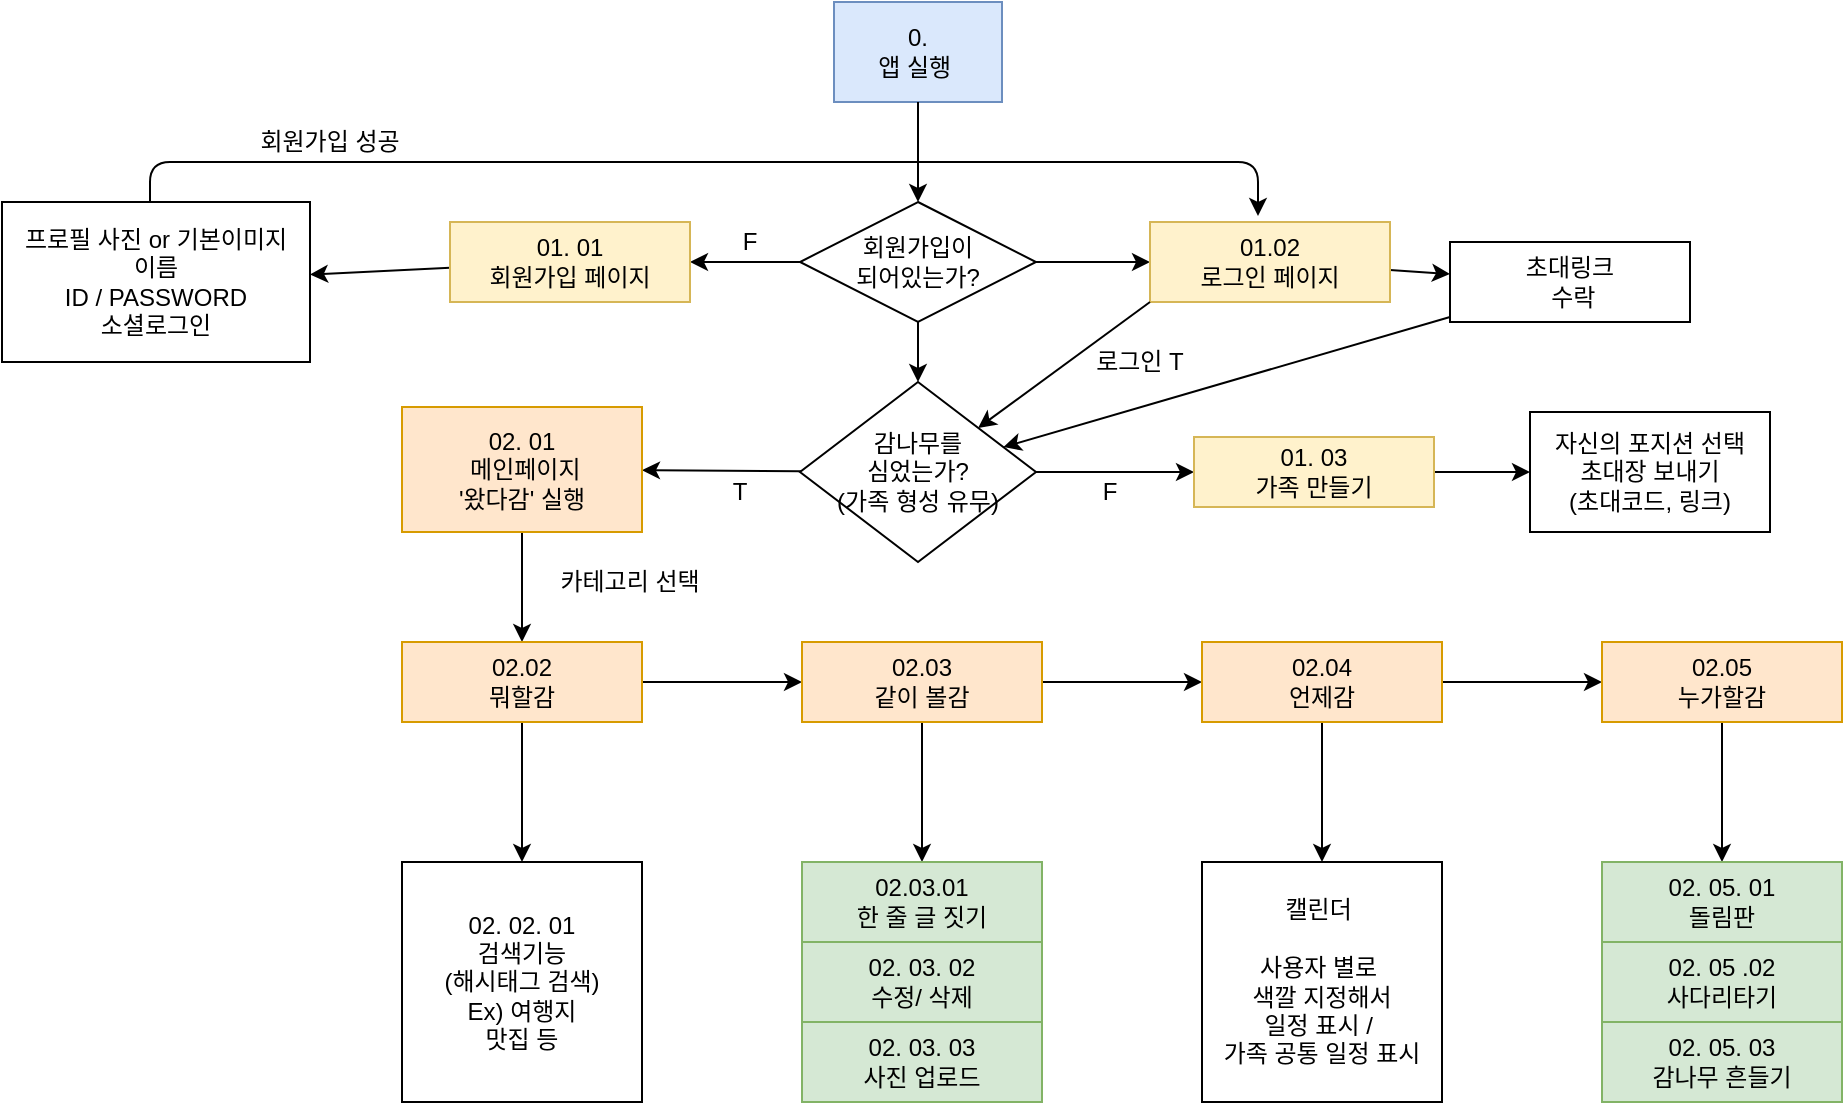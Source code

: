 <mxfile version="13.8.2" type="github">
  <diagram id="C5RBs43oDa-KdzZeNtuy" name="Page-1">
    <mxGraphModel dx="2012" dy="1839" grid="1" gridSize="10" guides="1" tooltips="1" connect="1" arrows="1" fold="1" page="1" pageScale="1" pageWidth="827" pageHeight="1169" math="0" shadow="0">
      <root>
        <mxCell id="WIyWlLk6GJQsqaUBKTNV-0" />
        <mxCell id="WIyWlLk6GJQsqaUBKTNV-1" parent="WIyWlLk6GJQsqaUBKTNV-0" />
        <mxCell id="aFqCOCNEl6wOj5MGJ-eA-0" value="0.&lt;br&gt;앱 실행&amp;nbsp;" style="rounded=0;whiteSpace=wrap;html=1;fillColor=#dae8fc;strokeColor=#6c8ebf;" vertex="1" parent="WIyWlLk6GJQsqaUBKTNV-1">
          <mxGeometry x="372" y="-10" width="84" height="50" as="geometry" />
        </mxCell>
        <mxCell id="aFqCOCNEl6wOj5MGJ-eA-14" value="" style="edgeStyle=none;rounded=0;orthogonalLoop=1;jettySize=auto;html=1;" edge="1" parent="WIyWlLk6GJQsqaUBKTNV-1" source="aFqCOCNEl6wOj5MGJ-eA-7" target="aFqCOCNEl6wOj5MGJ-eA-13">
          <mxGeometry relative="1" as="geometry" />
        </mxCell>
        <mxCell id="aFqCOCNEl6wOj5MGJ-eA-16" value="" style="edgeStyle=none;rounded=0;orthogonalLoop=1;jettySize=auto;html=1;" edge="1" parent="WIyWlLk6GJQsqaUBKTNV-1" source="aFqCOCNEl6wOj5MGJ-eA-7" target="aFqCOCNEl6wOj5MGJ-eA-15">
          <mxGeometry relative="1" as="geometry" />
        </mxCell>
        <mxCell id="aFqCOCNEl6wOj5MGJ-eA-22" value="" style="edgeStyle=none;rounded=0;orthogonalLoop=1;jettySize=auto;html=1;" edge="1" parent="WIyWlLk6GJQsqaUBKTNV-1" source="aFqCOCNEl6wOj5MGJ-eA-7" target="aFqCOCNEl6wOj5MGJ-eA-21">
          <mxGeometry relative="1" as="geometry" />
        </mxCell>
        <mxCell id="aFqCOCNEl6wOj5MGJ-eA-7" value="회원가입이 &lt;br&gt;되어있는가?" style="rhombus;whiteSpace=wrap;html=1;" vertex="1" parent="WIyWlLk6GJQsqaUBKTNV-1">
          <mxGeometry x="355" y="90" width="118" height="60" as="geometry" />
        </mxCell>
        <mxCell id="aFqCOCNEl6wOj5MGJ-eA-20" value="" style="edgeStyle=none;rounded=0;orthogonalLoop=1;jettySize=auto;html=1;" edge="1" parent="WIyWlLk6GJQsqaUBKTNV-1" source="aFqCOCNEl6wOj5MGJ-eA-13" target="aFqCOCNEl6wOj5MGJ-eA-19">
          <mxGeometry relative="1" as="geometry" />
        </mxCell>
        <mxCell id="aFqCOCNEl6wOj5MGJ-eA-13" value="01. 01&lt;br&gt;회원가입 페이지" style="whiteSpace=wrap;html=1;fillColor=#fff2cc;strokeColor=#d6b656;" vertex="1" parent="WIyWlLk6GJQsqaUBKTNV-1">
          <mxGeometry x="180" y="100" width="120" height="40" as="geometry" />
        </mxCell>
        <mxCell id="aFqCOCNEl6wOj5MGJ-eA-41" value="" style="edgeStyle=none;rounded=0;orthogonalLoop=1;jettySize=auto;html=1;" edge="1" parent="WIyWlLk6GJQsqaUBKTNV-1" source="aFqCOCNEl6wOj5MGJ-eA-15" target="aFqCOCNEl6wOj5MGJ-eA-40">
          <mxGeometry relative="1" as="geometry" />
        </mxCell>
        <mxCell id="aFqCOCNEl6wOj5MGJ-eA-15" value="01.02&lt;br&gt;로그인 페이지" style="whiteSpace=wrap;html=1;fillColor=#fff2cc;strokeColor=#d6b656;" vertex="1" parent="WIyWlLk6GJQsqaUBKTNV-1">
          <mxGeometry x="530" y="100" width="120" height="40" as="geometry" />
        </mxCell>
        <mxCell id="aFqCOCNEl6wOj5MGJ-eA-19" value="프로필 사진 or 기본이미지&lt;br&gt;이름&lt;br&gt;ID / PASSWORD&lt;br&gt;소셜로그인" style="whiteSpace=wrap;html=1;" vertex="1" parent="WIyWlLk6GJQsqaUBKTNV-1">
          <mxGeometry x="-44" y="90" width="154" height="80" as="geometry" />
        </mxCell>
        <mxCell id="aFqCOCNEl6wOj5MGJ-eA-25" value="" style="edgeStyle=none;rounded=0;orthogonalLoop=1;jettySize=auto;html=1;" edge="1" parent="WIyWlLk6GJQsqaUBKTNV-1" source="aFqCOCNEl6wOj5MGJ-eA-21" target="aFqCOCNEl6wOj5MGJ-eA-24">
          <mxGeometry relative="1" as="geometry" />
        </mxCell>
        <mxCell id="aFqCOCNEl6wOj5MGJ-eA-27" value="" style="edgeStyle=none;rounded=0;orthogonalLoop=1;jettySize=auto;html=1;" edge="1" parent="WIyWlLk6GJQsqaUBKTNV-1" source="aFqCOCNEl6wOj5MGJ-eA-21" target="aFqCOCNEl6wOj5MGJ-eA-26">
          <mxGeometry relative="1" as="geometry" />
        </mxCell>
        <mxCell id="aFqCOCNEl6wOj5MGJ-eA-21" value="감나무를 &lt;br&gt;심었는가?&lt;br&gt;(가족 형성 유무)" style="rhombus;whiteSpace=wrap;html=1;" vertex="1" parent="WIyWlLk6GJQsqaUBKTNV-1">
          <mxGeometry x="355" y="180" width="118" height="90" as="geometry" />
        </mxCell>
        <mxCell id="aFqCOCNEl6wOj5MGJ-eA-48" value="" style="edgeStyle=none;rounded=0;orthogonalLoop=1;jettySize=auto;html=1;" edge="1" parent="WIyWlLk6GJQsqaUBKTNV-1" source="aFqCOCNEl6wOj5MGJ-eA-24" target="aFqCOCNEl6wOj5MGJ-eA-47">
          <mxGeometry relative="1" as="geometry" />
        </mxCell>
        <mxCell id="aFqCOCNEl6wOj5MGJ-eA-24" value="02. 01&lt;br&gt;&amp;nbsp;메인페이지 &lt;br&gt;&#39;왔다감&#39;&amp;nbsp;실행" style="whiteSpace=wrap;html=1;fillColor=#ffe6cc;strokeColor=#d79b00;" vertex="1" parent="WIyWlLk6GJQsqaUBKTNV-1">
          <mxGeometry x="156" y="192.5" width="120" height="62.5" as="geometry" />
        </mxCell>
        <mxCell id="aFqCOCNEl6wOj5MGJ-eA-46" value="" style="edgeStyle=none;rounded=0;orthogonalLoop=1;jettySize=auto;html=1;" edge="1" parent="WIyWlLk6GJQsqaUBKTNV-1" source="aFqCOCNEl6wOj5MGJ-eA-26" target="aFqCOCNEl6wOj5MGJ-eA-45">
          <mxGeometry relative="1" as="geometry" />
        </mxCell>
        <mxCell id="aFqCOCNEl6wOj5MGJ-eA-26" value="01. 03&lt;br&gt;가족 만들기" style="whiteSpace=wrap;html=1;fillColor=#fff2cc;strokeColor=#d6b656;" vertex="1" parent="WIyWlLk6GJQsqaUBKTNV-1">
          <mxGeometry x="552" y="207.5" width="120" height="35" as="geometry" />
        </mxCell>
        <mxCell id="aFqCOCNEl6wOj5MGJ-eA-28" value="" style="endArrow=classic;html=1;" edge="1" parent="WIyWlLk6GJQsqaUBKTNV-1" target="aFqCOCNEl6wOj5MGJ-eA-21">
          <mxGeometry width="50" height="50" relative="1" as="geometry">
            <mxPoint x="530" y="140" as="sourcePoint" />
            <mxPoint x="480" y="180" as="targetPoint" />
            <Array as="points">
              <mxPoint x="530" y="140" />
            </Array>
          </mxGeometry>
        </mxCell>
        <mxCell id="aFqCOCNEl6wOj5MGJ-eA-29" value="로그인 T" style="text;html=1;strokeColor=none;fillColor=none;align=center;verticalAlign=middle;whiteSpace=wrap;rounded=0;" vertex="1" parent="WIyWlLk6GJQsqaUBKTNV-1">
          <mxGeometry x="480" y="160" width="90" height="20" as="geometry" />
        </mxCell>
        <mxCell id="aFqCOCNEl6wOj5MGJ-eA-30" value="T" style="text;html=1;strokeColor=none;fillColor=none;align=center;verticalAlign=middle;whiteSpace=wrap;rounded=0;" vertex="1" parent="WIyWlLk6GJQsqaUBKTNV-1">
          <mxGeometry x="295" y="225" width="60" height="20" as="geometry" />
        </mxCell>
        <mxCell id="aFqCOCNEl6wOj5MGJ-eA-31" value="F" style="text;html=1;strokeColor=none;fillColor=none;align=center;verticalAlign=middle;whiteSpace=wrap;rounded=0;" vertex="1" parent="WIyWlLk6GJQsqaUBKTNV-1">
          <mxGeometry x="300" y="100" width="60" height="20" as="geometry" />
        </mxCell>
        <mxCell id="aFqCOCNEl6wOj5MGJ-eA-32" value="" style="endArrow=classic;html=1;entryX=0.45;entryY=-0.075;entryDx=0;entryDy=0;entryPerimeter=0;" edge="1" parent="WIyWlLk6GJQsqaUBKTNV-1" target="aFqCOCNEl6wOj5MGJ-eA-15">
          <mxGeometry width="50" height="50" relative="1" as="geometry">
            <mxPoint x="30" y="90" as="sourcePoint" />
            <mxPoint x="30" y="30" as="targetPoint" />
            <Array as="points">
              <mxPoint x="30" y="70" />
              <mxPoint x="584" y="70" />
            </Array>
          </mxGeometry>
        </mxCell>
        <mxCell id="aFqCOCNEl6wOj5MGJ-eA-34" value="" style="endArrow=classic;html=1;" edge="1" parent="WIyWlLk6GJQsqaUBKTNV-1">
          <mxGeometry width="50" height="50" relative="1" as="geometry">
            <mxPoint x="414" y="40" as="sourcePoint" />
            <mxPoint x="414" y="90" as="targetPoint" />
          </mxGeometry>
        </mxCell>
        <mxCell id="aFqCOCNEl6wOj5MGJ-eA-35" value="회원가입 성공" style="text;html=1;strokeColor=none;fillColor=none;align=center;verticalAlign=middle;whiteSpace=wrap;rounded=0;" vertex="1" parent="WIyWlLk6GJQsqaUBKTNV-1">
          <mxGeometry x="70" y="50" width="100" height="20" as="geometry" />
        </mxCell>
        <mxCell id="aFqCOCNEl6wOj5MGJ-eA-38" value="F" style="text;html=1;strokeColor=none;fillColor=none;align=center;verticalAlign=middle;whiteSpace=wrap;rounded=0;" vertex="1" parent="WIyWlLk6GJQsqaUBKTNV-1">
          <mxGeometry x="480" y="225" width="60" height="20" as="geometry" />
        </mxCell>
        <mxCell id="aFqCOCNEl6wOj5MGJ-eA-42" value="" style="edgeStyle=none;rounded=0;orthogonalLoop=1;jettySize=auto;html=1;" edge="1" parent="WIyWlLk6GJQsqaUBKTNV-1" source="aFqCOCNEl6wOj5MGJ-eA-40" target="aFqCOCNEl6wOj5MGJ-eA-21">
          <mxGeometry relative="1" as="geometry" />
        </mxCell>
        <mxCell id="aFqCOCNEl6wOj5MGJ-eA-40" value="초대링크&lt;br&gt;&amp;nbsp;수락" style="rounded=0;whiteSpace=wrap;html=1;" vertex="1" parent="WIyWlLk6GJQsqaUBKTNV-1">
          <mxGeometry x="680" y="110" width="120" height="40" as="geometry" />
        </mxCell>
        <mxCell id="aFqCOCNEl6wOj5MGJ-eA-45" value="자신의 포지션 선택&lt;br&gt;초대장 보내기&lt;br&gt;(초대코드, 링크)" style="whiteSpace=wrap;html=1;" vertex="1" parent="WIyWlLk6GJQsqaUBKTNV-1">
          <mxGeometry x="720" y="195" width="120" height="60" as="geometry" />
        </mxCell>
        <mxCell id="aFqCOCNEl6wOj5MGJ-eA-50" value="" style="edgeStyle=none;rounded=0;orthogonalLoop=1;jettySize=auto;html=1;" edge="1" parent="WIyWlLk6GJQsqaUBKTNV-1" source="aFqCOCNEl6wOj5MGJ-eA-47" target="aFqCOCNEl6wOj5MGJ-eA-49">
          <mxGeometry relative="1" as="geometry" />
        </mxCell>
        <mxCell id="aFqCOCNEl6wOj5MGJ-eA-57" value="" style="edgeStyle=none;rounded=0;orthogonalLoop=1;jettySize=auto;html=1;" edge="1" parent="WIyWlLk6GJQsqaUBKTNV-1" source="aFqCOCNEl6wOj5MGJ-eA-47" target="aFqCOCNEl6wOj5MGJ-eA-56">
          <mxGeometry relative="1" as="geometry" />
        </mxCell>
        <mxCell id="aFqCOCNEl6wOj5MGJ-eA-47" value="02.02&lt;br&gt;뭐할감" style="whiteSpace=wrap;html=1;fillColor=#ffe6cc;strokeColor=#d79b00;" vertex="1" parent="WIyWlLk6GJQsqaUBKTNV-1">
          <mxGeometry x="156" y="310" width="120" height="40" as="geometry" />
        </mxCell>
        <mxCell id="aFqCOCNEl6wOj5MGJ-eA-52" value="" style="edgeStyle=none;rounded=0;orthogonalLoop=1;jettySize=auto;html=1;" edge="1" parent="WIyWlLk6GJQsqaUBKTNV-1" source="aFqCOCNEl6wOj5MGJ-eA-49" target="aFqCOCNEl6wOj5MGJ-eA-51">
          <mxGeometry relative="1" as="geometry" />
        </mxCell>
        <mxCell id="aFqCOCNEl6wOj5MGJ-eA-59" value="" style="edgeStyle=none;rounded=0;orthogonalLoop=1;jettySize=auto;html=1;" edge="1" parent="WIyWlLk6GJQsqaUBKTNV-1" source="aFqCOCNEl6wOj5MGJ-eA-49" target="aFqCOCNEl6wOj5MGJ-eA-58">
          <mxGeometry relative="1" as="geometry" />
        </mxCell>
        <mxCell id="aFqCOCNEl6wOj5MGJ-eA-49" value="02.03 &lt;br&gt;같이 볼감" style="whiteSpace=wrap;html=1;fillColor=#ffe6cc;strokeColor=#d79b00;" vertex="1" parent="WIyWlLk6GJQsqaUBKTNV-1">
          <mxGeometry x="356" y="310" width="120" height="40" as="geometry" />
        </mxCell>
        <mxCell id="aFqCOCNEl6wOj5MGJ-eA-54" value="" style="edgeStyle=none;rounded=0;orthogonalLoop=1;jettySize=auto;html=1;" edge="1" parent="WIyWlLk6GJQsqaUBKTNV-1" source="aFqCOCNEl6wOj5MGJ-eA-51" target="aFqCOCNEl6wOj5MGJ-eA-53">
          <mxGeometry relative="1" as="geometry" />
        </mxCell>
        <mxCell id="aFqCOCNEl6wOj5MGJ-eA-68" value="" style="edgeStyle=none;rounded=0;orthogonalLoop=1;jettySize=auto;html=1;" edge="1" parent="WIyWlLk6GJQsqaUBKTNV-1" source="aFqCOCNEl6wOj5MGJ-eA-51" target="aFqCOCNEl6wOj5MGJ-eA-67">
          <mxGeometry relative="1" as="geometry" />
        </mxCell>
        <mxCell id="aFqCOCNEl6wOj5MGJ-eA-51" value="02.04&lt;br&gt;언제감" style="whiteSpace=wrap;html=1;fillColor=#ffe6cc;strokeColor=#d79b00;" vertex="1" parent="WIyWlLk6GJQsqaUBKTNV-1">
          <mxGeometry x="556" y="310" width="120" height="40" as="geometry" />
        </mxCell>
        <mxCell id="aFqCOCNEl6wOj5MGJ-eA-70" value="" style="edgeStyle=none;rounded=0;orthogonalLoop=1;jettySize=auto;html=1;" edge="1" parent="WIyWlLk6GJQsqaUBKTNV-1" source="aFqCOCNEl6wOj5MGJ-eA-53" target="aFqCOCNEl6wOj5MGJ-eA-69">
          <mxGeometry relative="1" as="geometry" />
        </mxCell>
        <mxCell id="aFqCOCNEl6wOj5MGJ-eA-53" value="02.05&lt;br&gt;누가할감" style="whiteSpace=wrap;html=1;fillColor=#ffe6cc;strokeColor=#d79b00;" vertex="1" parent="WIyWlLk6GJQsqaUBKTNV-1">
          <mxGeometry x="756" y="310" width="120" height="40" as="geometry" />
        </mxCell>
        <mxCell id="aFqCOCNEl6wOj5MGJ-eA-55" value="카테고리 선택&lt;br&gt;" style="text;html=1;strokeColor=none;fillColor=none;align=center;verticalAlign=middle;whiteSpace=wrap;rounded=0;" vertex="1" parent="WIyWlLk6GJQsqaUBKTNV-1">
          <mxGeometry x="220" y="270" width="100" height="20" as="geometry" />
        </mxCell>
        <mxCell id="aFqCOCNEl6wOj5MGJ-eA-56" value="02. 02. 01&lt;br&gt;검색기능&lt;br&gt;(해시태그 검색)&lt;br&gt;Ex) 여행지&lt;br&gt;맛집 등" style="whiteSpace=wrap;html=1;" vertex="1" parent="WIyWlLk6GJQsqaUBKTNV-1">
          <mxGeometry x="156" y="420" width="120" height="120" as="geometry" />
        </mxCell>
        <mxCell id="aFqCOCNEl6wOj5MGJ-eA-61" value="" style="edgeStyle=none;rounded=0;orthogonalLoop=1;jettySize=auto;html=1;" edge="1" parent="WIyWlLk6GJQsqaUBKTNV-1" source="aFqCOCNEl6wOj5MGJ-eA-58" target="aFqCOCNEl6wOj5MGJ-eA-60">
          <mxGeometry relative="1" as="geometry" />
        </mxCell>
        <mxCell id="aFqCOCNEl6wOj5MGJ-eA-58" value="02.03.01&lt;br&gt;한 줄 글 짓기" style="whiteSpace=wrap;html=1;fillColor=#d5e8d4;strokeColor=#82b366;" vertex="1" parent="WIyWlLk6GJQsqaUBKTNV-1">
          <mxGeometry x="356" y="420" width="120" height="40" as="geometry" />
        </mxCell>
        <mxCell id="aFqCOCNEl6wOj5MGJ-eA-65" value="" style="edgeStyle=none;rounded=0;orthogonalLoop=1;jettySize=auto;html=1;" edge="1" parent="WIyWlLk6GJQsqaUBKTNV-1" source="aFqCOCNEl6wOj5MGJ-eA-60" target="aFqCOCNEl6wOj5MGJ-eA-64">
          <mxGeometry relative="1" as="geometry" />
        </mxCell>
        <mxCell id="aFqCOCNEl6wOj5MGJ-eA-60" value="02. 03. 02&lt;br&gt;수정/ 삭제" style="whiteSpace=wrap;html=1;fillColor=#d5e8d4;strokeColor=#82b366;" vertex="1" parent="WIyWlLk6GJQsqaUBKTNV-1">
          <mxGeometry x="356" y="460" width="120" height="40" as="geometry" />
        </mxCell>
        <mxCell id="aFqCOCNEl6wOj5MGJ-eA-64" value="02. 03. 03&lt;br&gt;사진 업로드" style="whiteSpace=wrap;html=1;fillColor=#d5e8d4;strokeColor=#82b366;" vertex="1" parent="WIyWlLk6GJQsqaUBKTNV-1">
          <mxGeometry x="356" y="500" width="120" height="40" as="geometry" />
        </mxCell>
        <mxCell id="aFqCOCNEl6wOj5MGJ-eA-67" value="캘린더&amp;nbsp;&lt;br&gt;&lt;br&gt;사용자 별로&amp;nbsp;&lt;br&gt;색깔 지정해서&lt;br&gt;일정 표시 /&amp;nbsp;&lt;br&gt;가족 공통 일정 표시&lt;br&gt;" style="whiteSpace=wrap;html=1;" vertex="1" parent="WIyWlLk6GJQsqaUBKTNV-1">
          <mxGeometry x="556" y="420" width="120" height="120" as="geometry" />
        </mxCell>
        <mxCell id="aFqCOCNEl6wOj5MGJ-eA-72" value="" style="edgeStyle=none;rounded=0;orthogonalLoop=1;jettySize=auto;html=1;" edge="1" parent="WIyWlLk6GJQsqaUBKTNV-1" source="aFqCOCNEl6wOj5MGJ-eA-69" target="aFqCOCNEl6wOj5MGJ-eA-71">
          <mxGeometry relative="1" as="geometry" />
        </mxCell>
        <mxCell id="aFqCOCNEl6wOj5MGJ-eA-69" value="02. 05. 01&lt;br&gt;돌림판" style="whiteSpace=wrap;html=1;fillColor=#d5e8d4;strokeColor=#82b366;" vertex="1" parent="WIyWlLk6GJQsqaUBKTNV-1">
          <mxGeometry x="756" y="420" width="120" height="40" as="geometry" />
        </mxCell>
        <mxCell id="aFqCOCNEl6wOj5MGJ-eA-74" value="" style="edgeStyle=none;rounded=0;orthogonalLoop=1;jettySize=auto;html=1;" edge="1" parent="WIyWlLk6GJQsqaUBKTNV-1" source="aFqCOCNEl6wOj5MGJ-eA-71" target="aFqCOCNEl6wOj5MGJ-eA-73">
          <mxGeometry relative="1" as="geometry" />
        </mxCell>
        <mxCell id="aFqCOCNEl6wOj5MGJ-eA-71" value="02. 05 .02&lt;br&gt;사다리타기" style="whiteSpace=wrap;html=1;fillColor=#d5e8d4;strokeColor=#82b366;" vertex="1" parent="WIyWlLk6GJQsqaUBKTNV-1">
          <mxGeometry x="756" y="460" width="120" height="40" as="geometry" />
        </mxCell>
        <mxCell id="aFqCOCNEl6wOj5MGJ-eA-73" value="02. 05. 03&lt;br&gt;감나무 흔들기" style="whiteSpace=wrap;html=1;fillColor=#d5e8d4;strokeColor=#82b366;" vertex="1" parent="WIyWlLk6GJQsqaUBKTNV-1">
          <mxGeometry x="756" y="500" width="120" height="40" as="geometry" />
        </mxCell>
      </root>
    </mxGraphModel>
  </diagram>
</mxfile>
